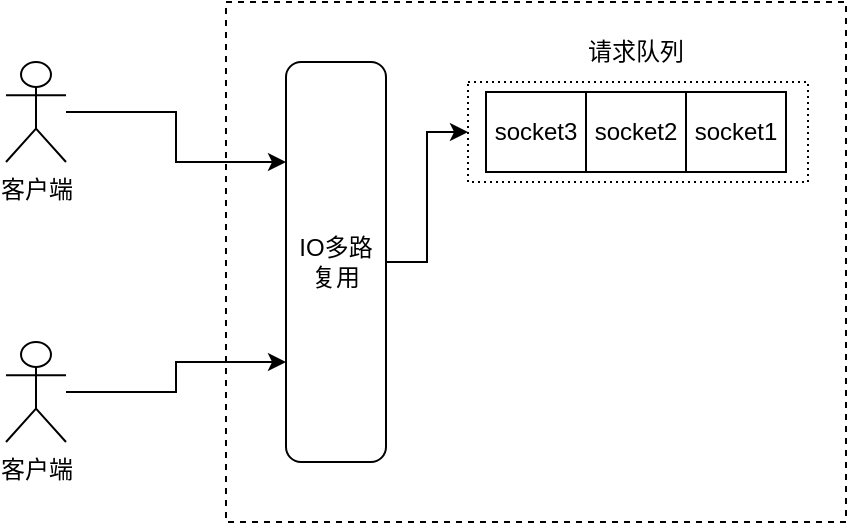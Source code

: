 <mxfile version="26.1.0">
  <diagram name="第 1 页" id="7MPilUSL-rlrya2jQimz">
    <mxGraphModel dx="1026" dy="684" grid="1" gridSize="10" guides="1" tooltips="1" connect="1" arrows="1" fold="1" page="1" pageScale="1" pageWidth="827" pageHeight="1169" math="0" shadow="0">
      <root>
        <mxCell id="0" />
        <mxCell id="1" parent="0" />
        <mxCell id="WEPxCPaArc02_F0mAaYA-5" value="" style="rounded=0;whiteSpace=wrap;html=1;dashed=1;" vertex="1" parent="1">
          <mxGeometry x="310" y="220" width="310" height="260" as="geometry" />
        </mxCell>
        <mxCell id="WEPxCPaArc02_F0mAaYA-7" style="edgeStyle=orthogonalEdgeStyle;rounded=0;orthogonalLoop=1;jettySize=auto;html=1;entryX=0;entryY=0.25;entryDx=0;entryDy=0;" edge="1" parent="1" source="WEPxCPaArc02_F0mAaYA-1" target="WEPxCPaArc02_F0mAaYA-6">
          <mxGeometry relative="1" as="geometry" />
        </mxCell>
        <mxCell id="WEPxCPaArc02_F0mAaYA-1" value="客户端" style="shape=umlActor;verticalLabelPosition=bottom;verticalAlign=top;html=1;outlineConnect=0;" vertex="1" parent="1">
          <mxGeometry x="200" y="250" width="30" height="50" as="geometry" />
        </mxCell>
        <mxCell id="WEPxCPaArc02_F0mAaYA-8" style="edgeStyle=orthogonalEdgeStyle;rounded=0;orthogonalLoop=1;jettySize=auto;html=1;entryX=0;entryY=0.75;entryDx=0;entryDy=0;" edge="1" parent="1" source="WEPxCPaArc02_F0mAaYA-4" target="WEPxCPaArc02_F0mAaYA-6">
          <mxGeometry relative="1" as="geometry" />
        </mxCell>
        <mxCell id="WEPxCPaArc02_F0mAaYA-4" value="客户端" style="shape=umlActor;verticalLabelPosition=bottom;verticalAlign=top;html=1;outlineConnect=0;" vertex="1" parent="1">
          <mxGeometry x="200" y="390" width="30" height="50" as="geometry" />
        </mxCell>
        <mxCell id="WEPxCPaArc02_F0mAaYA-10" style="edgeStyle=orthogonalEdgeStyle;rounded=0;orthogonalLoop=1;jettySize=auto;html=1;entryX=0;entryY=0.5;entryDx=0;entryDy=0;" edge="1" parent="1" source="WEPxCPaArc02_F0mAaYA-6" target="WEPxCPaArc02_F0mAaYA-9">
          <mxGeometry relative="1" as="geometry" />
        </mxCell>
        <mxCell id="WEPxCPaArc02_F0mAaYA-6" value="IO多路复用" style="rounded=1;whiteSpace=wrap;html=1;" vertex="1" parent="1">
          <mxGeometry x="340" y="250" width="50" height="200" as="geometry" />
        </mxCell>
        <mxCell id="WEPxCPaArc02_F0mAaYA-9" value="" style="rounded=0;whiteSpace=wrap;html=1;dashed=1;dashPattern=1 2;" vertex="1" parent="1">
          <mxGeometry x="431" y="260" width="170" height="50" as="geometry" />
        </mxCell>
        <mxCell id="WEPxCPaArc02_F0mAaYA-11" value="socket3" style="rounded=0;whiteSpace=wrap;html=1;" vertex="1" parent="1">
          <mxGeometry x="440" y="265" width="50" height="40" as="geometry" />
        </mxCell>
        <mxCell id="WEPxCPaArc02_F0mAaYA-12" value="socket2" style="rounded=0;whiteSpace=wrap;html=1;" vertex="1" parent="1">
          <mxGeometry x="490" y="265" width="50" height="40" as="geometry" />
        </mxCell>
        <mxCell id="WEPxCPaArc02_F0mAaYA-13" value="socket1" style="rounded=0;whiteSpace=wrap;html=1;" vertex="1" parent="1">
          <mxGeometry x="540" y="265" width="50" height="40" as="geometry" />
        </mxCell>
        <mxCell id="WEPxCPaArc02_F0mAaYA-14" value="请求队列" style="text;html=1;align=center;verticalAlign=middle;whiteSpace=wrap;rounded=0;" vertex="1" parent="1">
          <mxGeometry x="485" y="230" width="60" height="30" as="geometry" />
        </mxCell>
      </root>
    </mxGraphModel>
  </diagram>
</mxfile>
